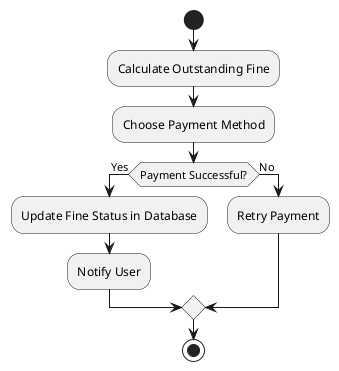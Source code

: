 @startuml
start
:Calculate Outstanding Fine;
:Choose Payment Method;
if (Payment Successful?) then (Yes)
    :Update Fine Status in Database;
    :Notify User;
else (No)
    :Retry Payment;
endif
stop
@enduml